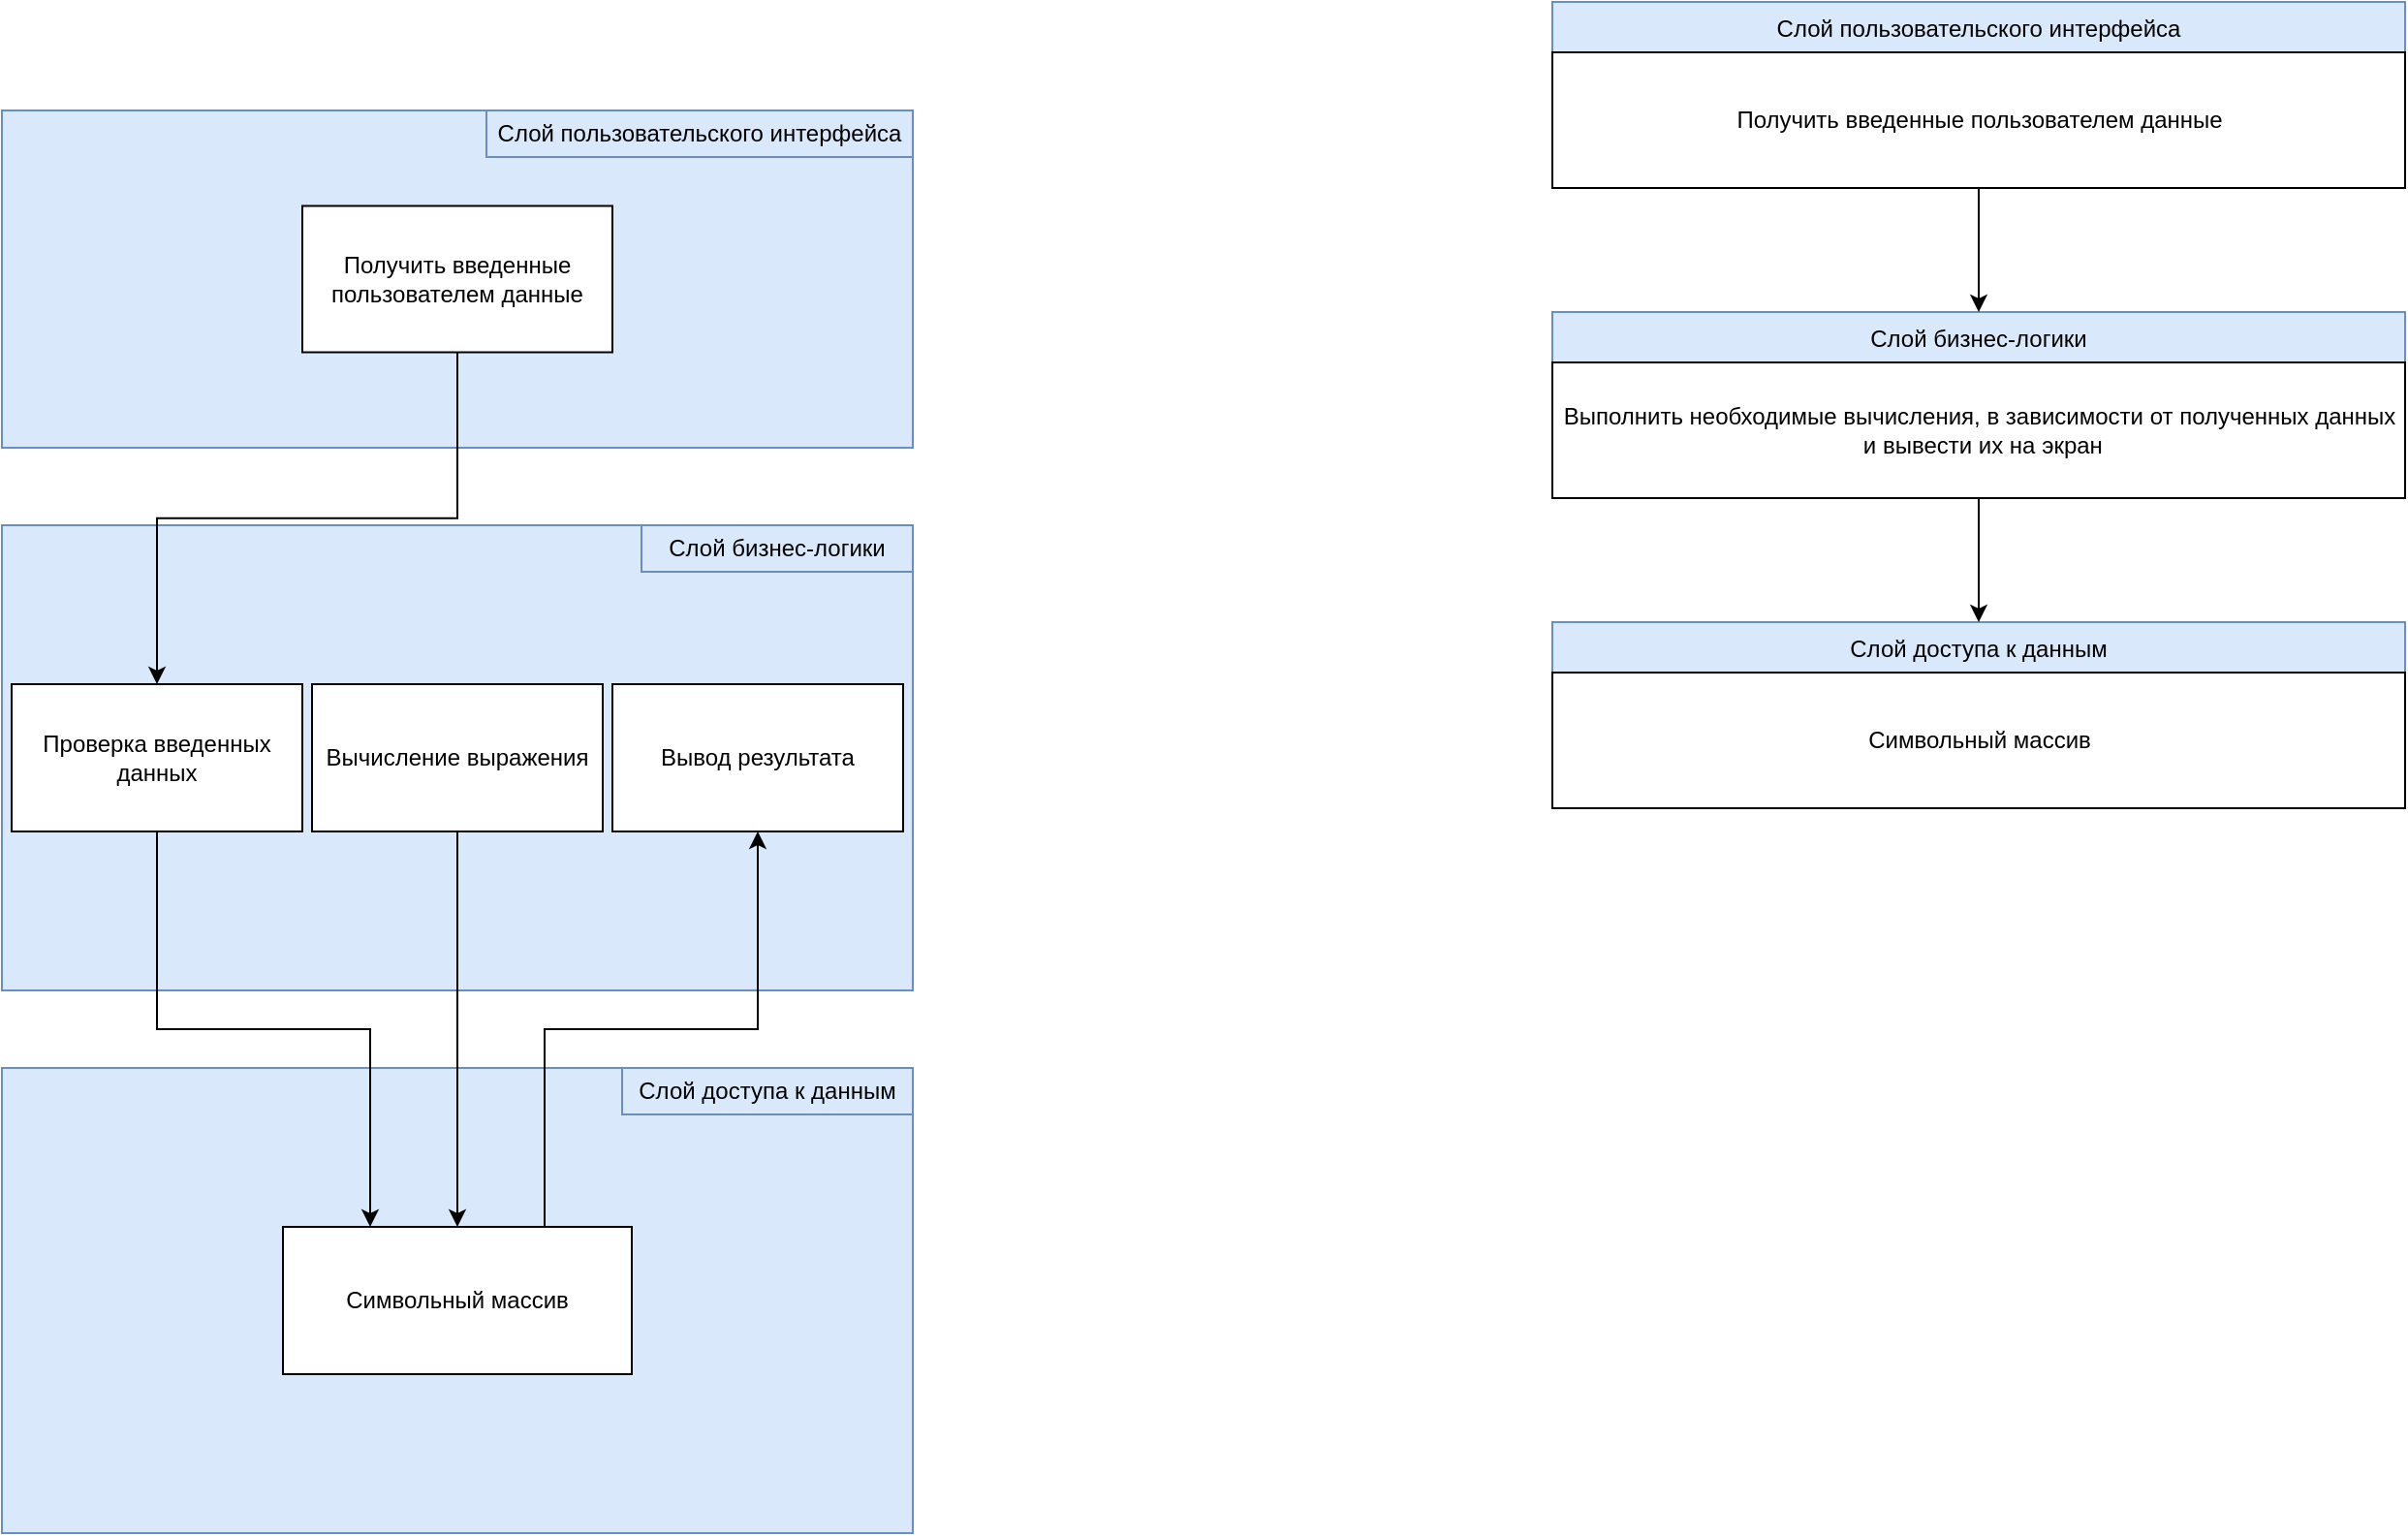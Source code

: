 <mxfile version="14.7.0" type="github">
  <diagram id="jAokGc6zgfXwqASOMzmQ" name="Page-1">
    <mxGraphModel dx="1422" dy="762" grid="1" gridSize="10" guides="1" tooltips="1" connect="1" arrows="1" fold="1" page="1" pageScale="1" pageWidth="2339" pageHeight="3300" math="0" shadow="0">
      <root>
        <mxCell id="0" />
        <mxCell id="1" parent="0" />
        <mxCell id="vcxH6aS6H7eZ_-RguOhW-2" value="Слой пользовательского интерфейса" style="swimlane;fontStyle=0;childLayout=stackLayout;horizontal=1;startSize=26;fillColor=#dae8fc;horizontalStack=0;resizeParent=1;resizeParentMax=0;resizeLast=0;collapsible=1;marginBottom=0;strokeColor=#6c8ebf;" vertex="1" parent="1">
          <mxGeometry x="970" y="130" width="440" height="96" as="geometry" />
        </mxCell>
        <mxCell id="vcxH6aS6H7eZ_-RguOhW-7" value="Получить введенные пользователем данные" style="html=1;" vertex="1" parent="vcxH6aS6H7eZ_-RguOhW-2">
          <mxGeometry y="26" width="440" height="70" as="geometry" />
        </mxCell>
        <mxCell id="vcxH6aS6H7eZ_-RguOhW-8" value="Слой бизнес-логики" style="swimlane;fontStyle=0;childLayout=stackLayout;horizontal=1;startSize=26;fillColor=#dae8fc;horizontalStack=0;resizeParent=1;resizeParentMax=0;resizeLast=0;collapsible=1;marginBottom=0;strokeColor=#6c8ebf;" vertex="1" parent="1">
          <mxGeometry x="970" y="290" width="440" height="96" as="geometry" />
        </mxCell>
        <mxCell id="vcxH6aS6H7eZ_-RguOhW-9" value="Выполнить необходимые вычисления, в зависимости от полученных данных&lt;br&gt;&amp;nbsp;и вывести их на экран" style="html=1;" vertex="1" parent="vcxH6aS6H7eZ_-RguOhW-8">
          <mxGeometry y="26" width="440" height="70" as="geometry" />
        </mxCell>
        <mxCell id="vcxH6aS6H7eZ_-RguOhW-10" style="edgeStyle=orthogonalEdgeStyle;rounded=0;orthogonalLoop=1;jettySize=auto;html=1;exitX=0.5;exitY=1;exitDx=0;exitDy=0;entryX=0.5;entryY=0;entryDx=0;entryDy=0;" edge="1" parent="1" source="vcxH6aS6H7eZ_-RguOhW-7" target="vcxH6aS6H7eZ_-RguOhW-8">
          <mxGeometry relative="1" as="geometry" />
        </mxCell>
        <mxCell id="vcxH6aS6H7eZ_-RguOhW-12" value="Слой доступа к данным" style="swimlane;fontStyle=0;childLayout=stackLayout;horizontal=1;startSize=26;fillColor=#dae8fc;horizontalStack=0;resizeParent=1;resizeParentMax=0;resizeLast=0;collapsible=1;marginBottom=0;strokeColor=#6c8ebf;" vertex="1" parent="1">
          <mxGeometry x="970" y="450" width="440" height="96" as="geometry" />
        </mxCell>
        <mxCell id="vcxH6aS6H7eZ_-RguOhW-13" value="Символьный массив" style="html=1;" vertex="1" parent="vcxH6aS6H7eZ_-RguOhW-12">
          <mxGeometry y="26" width="440" height="70" as="geometry" />
        </mxCell>
        <mxCell id="vcxH6aS6H7eZ_-RguOhW-14" style="edgeStyle=orthogonalEdgeStyle;rounded=0;orthogonalLoop=1;jettySize=auto;html=1;exitX=0.5;exitY=1;exitDx=0;exitDy=0;entryX=0.5;entryY=0;entryDx=0;entryDy=0;" edge="1" parent="1" source="vcxH6aS6H7eZ_-RguOhW-9" target="vcxH6aS6H7eZ_-RguOhW-12">
          <mxGeometry relative="1" as="geometry" />
        </mxCell>
        <mxCell id="vcxH6aS6H7eZ_-RguOhW-15" value="" style="rounded=0;whiteSpace=wrap;html=1;fillColor=#dae8fc;strokeColor=#6c8ebf;" vertex="1" parent="1">
          <mxGeometry x="170" y="186" width="470" height="174" as="geometry" />
        </mxCell>
        <mxCell id="vcxH6aS6H7eZ_-RguOhW-16" value="Слой пользовательского интерфейса" style="rounded=0;whiteSpace=wrap;html=1;fillColor=#dae8fc;strokeColor=#6c8ebf;" vertex="1" parent="1">
          <mxGeometry x="420" y="186" width="220" height="24" as="geometry" />
        </mxCell>
        <mxCell id="vcxH6aS6H7eZ_-RguOhW-17" value="Получить введенные пользователем данные" style="rounded=0;whiteSpace=wrap;html=1;" vertex="1" parent="1">
          <mxGeometry x="325" y="235.25" width="160" height="75.5" as="geometry" />
        </mxCell>
        <mxCell id="vcxH6aS6H7eZ_-RguOhW-18" value="" style="rounded=0;whiteSpace=wrap;html=1;fillColor=#dae8fc;strokeColor=#6c8ebf;" vertex="1" parent="1">
          <mxGeometry x="170" y="400" width="470" height="240" as="geometry" />
        </mxCell>
        <mxCell id="vcxH6aS6H7eZ_-RguOhW-19" value="&lt;span&gt;Слой бизнес-логики&lt;/span&gt;" style="rounded=0;whiteSpace=wrap;html=1;fillColor=#dae8fc;strokeColor=#6c8ebf;" vertex="1" parent="1">
          <mxGeometry x="500" y="400" width="140" height="24" as="geometry" />
        </mxCell>
        <mxCell id="vcxH6aS6H7eZ_-RguOhW-22" style="edgeStyle=orthogonalEdgeStyle;rounded=0;orthogonalLoop=1;jettySize=auto;html=1;exitX=0.5;exitY=0;exitDx=0;exitDy=0;entryX=0.5;entryY=0;entryDx=0;entryDy=0;" edge="1" parent="1" source="vcxH6aS6H7eZ_-RguOhW-20" target="vcxH6aS6H7eZ_-RguOhW-20">
          <mxGeometry relative="1" as="geometry">
            <Array as="points" />
          </mxGeometry>
        </mxCell>
        <mxCell id="vcxH6aS6H7eZ_-RguOhW-20" value="Проверка введенных данных" style="rounded=0;whiteSpace=wrap;html=1;" vertex="1" parent="1">
          <mxGeometry x="175" y="482" width="150" height="76" as="geometry" />
        </mxCell>
        <mxCell id="vcxH6aS6H7eZ_-RguOhW-23" style="edgeStyle=orthogonalEdgeStyle;rounded=0;orthogonalLoop=1;jettySize=auto;html=1;exitX=0.5;exitY=1;exitDx=0;exitDy=0;entryX=0.5;entryY=0;entryDx=0;entryDy=0;" edge="1" parent="1" source="vcxH6aS6H7eZ_-RguOhW-17" target="vcxH6aS6H7eZ_-RguOhW-20">
          <mxGeometry relative="1" as="geometry" />
        </mxCell>
        <mxCell id="vcxH6aS6H7eZ_-RguOhW-24" value="Вычисление выражения" style="rounded=0;whiteSpace=wrap;html=1;" vertex="1" parent="1">
          <mxGeometry x="330" y="482" width="150" height="76" as="geometry" />
        </mxCell>
        <mxCell id="vcxH6aS6H7eZ_-RguOhW-26" value="Вывод результата" style="rounded=0;whiteSpace=wrap;html=1;" vertex="1" parent="1">
          <mxGeometry x="485" y="482" width="150" height="76" as="geometry" />
        </mxCell>
        <mxCell id="vcxH6aS6H7eZ_-RguOhW-27" value="" style="rounded=0;whiteSpace=wrap;html=1;fillColor=#dae8fc;strokeColor=#6c8ebf;" vertex="1" parent="1">
          <mxGeometry x="170" y="680" width="470" height="240" as="geometry" />
        </mxCell>
        <mxCell id="vcxH6aS6H7eZ_-RguOhW-28" value="&lt;span&gt;Слой доступа к данным&lt;/span&gt;" style="rounded=0;whiteSpace=wrap;html=1;fillColor=#dae8fc;strokeColor=#6c8ebf;" vertex="1" parent="1">
          <mxGeometry x="490" y="680" width="150" height="24" as="geometry" />
        </mxCell>
        <mxCell id="vcxH6aS6H7eZ_-RguOhW-29" style="edgeStyle=orthogonalEdgeStyle;rounded=0;orthogonalLoop=1;jettySize=auto;html=1;exitX=0.5;exitY=0;exitDx=0;exitDy=0;entryX=0.5;entryY=0;entryDx=0;entryDy=0;" edge="1" parent="1">
          <mxGeometry relative="1" as="geometry">
            <Array as="points" />
            <mxPoint x="270" y="710" as="sourcePoint" />
            <mxPoint x="270" y="710" as="targetPoint" />
          </mxGeometry>
        </mxCell>
        <mxCell id="vcxH6aS6H7eZ_-RguOhW-45" style="edgeStyle=orthogonalEdgeStyle;rounded=0;orthogonalLoop=1;jettySize=auto;html=1;exitX=0.75;exitY=0;exitDx=0;exitDy=0;entryX=0.5;entryY=1;entryDx=0;entryDy=0;" edge="1" parent="1" source="vcxH6aS6H7eZ_-RguOhW-32" target="vcxH6aS6H7eZ_-RguOhW-26">
          <mxGeometry relative="1" as="geometry" />
        </mxCell>
        <mxCell id="vcxH6aS6H7eZ_-RguOhW-32" value="Символьный массив" style="rounded=0;whiteSpace=wrap;html=1;" vertex="1" parent="1">
          <mxGeometry x="315" y="762" width="180" height="76" as="geometry" />
        </mxCell>
        <mxCell id="vcxH6aS6H7eZ_-RguOhW-43" style="edgeStyle=orthogonalEdgeStyle;rounded=0;orthogonalLoop=1;jettySize=auto;html=1;exitX=0.5;exitY=1;exitDx=0;exitDy=0;entryX=0.25;entryY=0;entryDx=0;entryDy=0;" edge="1" parent="1" source="vcxH6aS6H7eZ_-RguOhW-20" target="vcxH6aS6H7eZ_-RguOhW-32">
          <mxGeometry relative="1" as="geometry" />
        </mxCell>
        <mxCell id="vcxH6aS6H7eZ_-RguOhW-44" style="edgeStyle=orthogonalEdgeStyle;rounded=0;orthogonalLoop=1;jettySize=auto;html=1;exitX=0.5;exitY=1;exitDx=0;exitDy=0;entryX=0.5;entryY=0;entryDx=0;entryDy=0;" edge="1" parent="1" source="vcxH6aS6H7eZ_-RguOhW-24" target="vcxH6aS6H7eZ_-RguOhW-32">
          <mxGeometry relative="1" as="geometry" />
        </mxCell>
      </root>
    </mxGraphModel>
  </diagram>
</mxfile>
